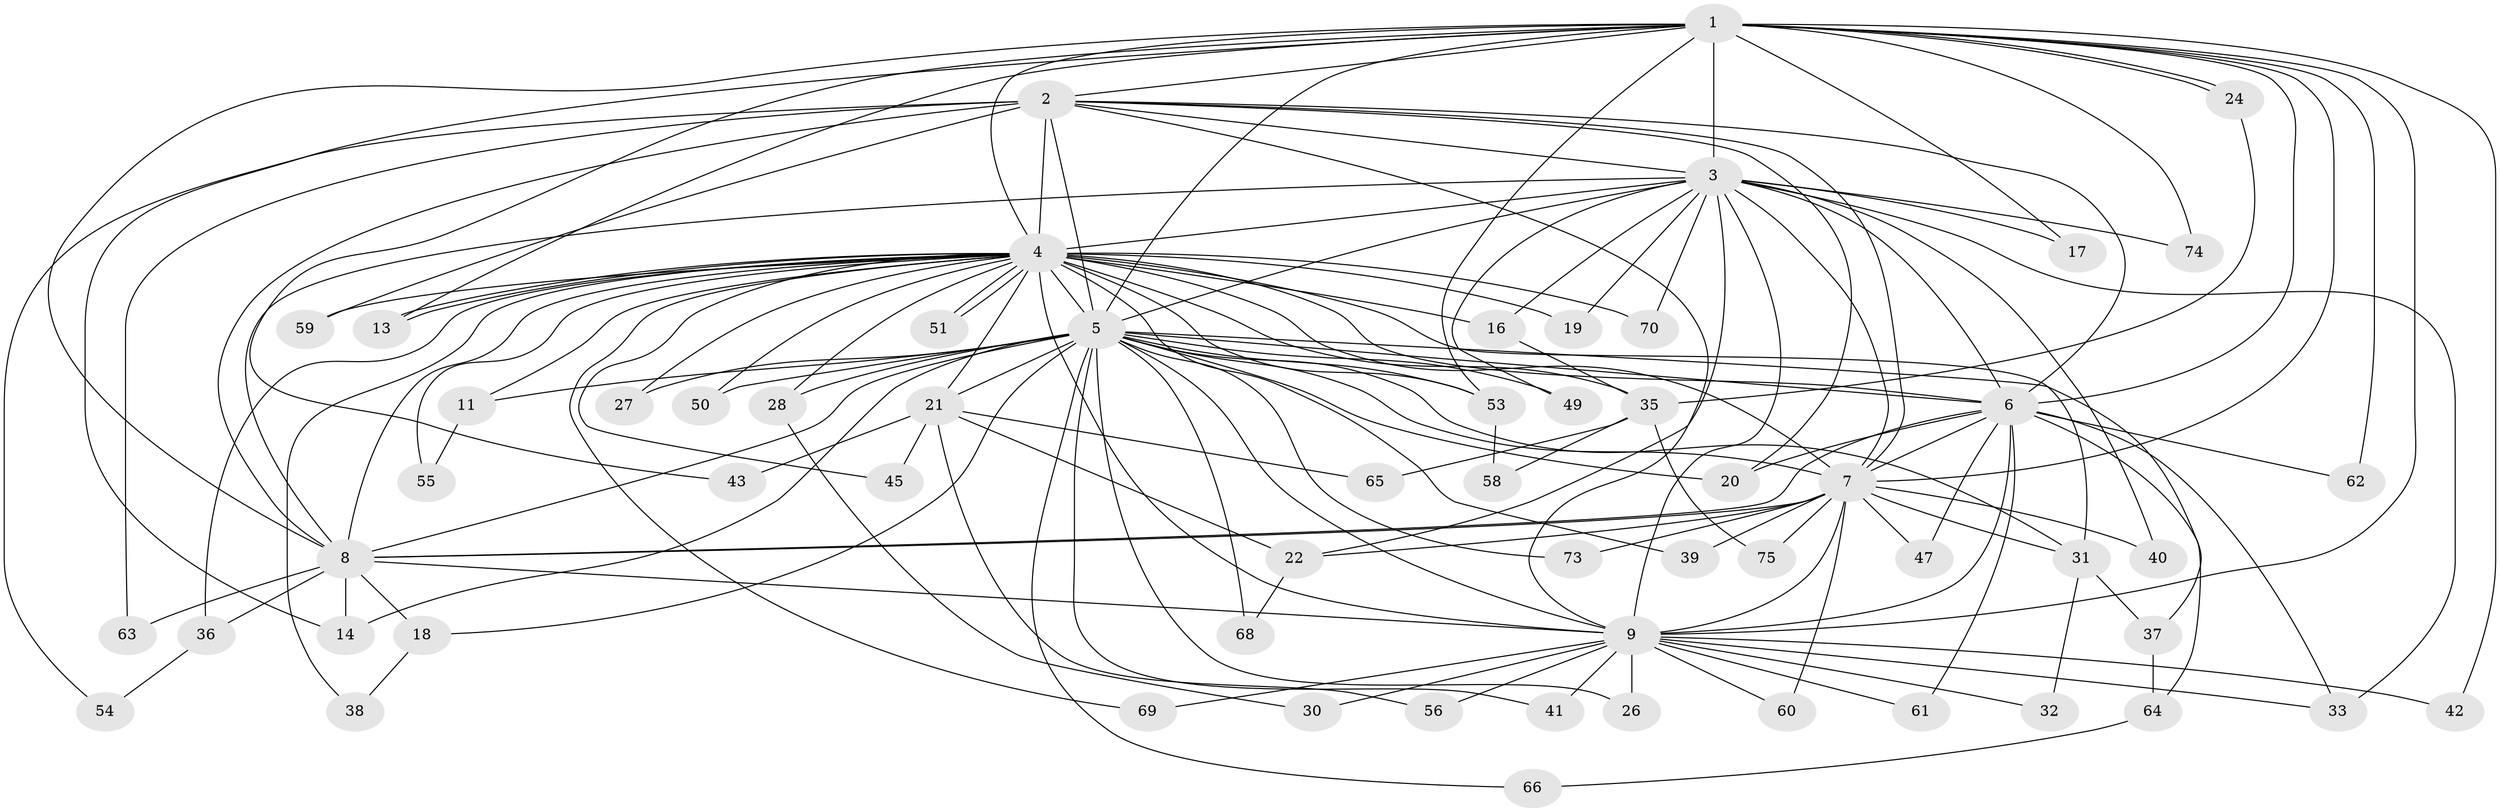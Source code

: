 // Generated by graph-tools (version 1.1) at 2025/23/03/03/25 07:23:36]
// undirected, 60 vertices, 146 edges
graph export_dot {
graph [start="1"]
  node [color=gray90,style=filled];
  1 [super="+23"];
  2 [super="+52"];
  3 [super="+12"];
  4 [super="+10"];
  5 [super="+15"];
  6 [super="+25"];
  7 [super="+76"];
  8 [super="+48"];
  9 [super="+72"];
  11;
  13;
  14 [super="+29"];
  16;
  17;
  18;
  19;
  20;
  21 [super="+57"];
  22 [super="+44"];
  24;
  26;
  27;
  28;
  30;
  31 [super="+71"];
  32;
  33 [super="+34"];
  35 [super="+46"];
  36;
  37;
  38;
  39;
  40;
  41;
  42;
  43;
  45;
  47 [super="+77"];
  49;
  50;
  51;
  53 [super="+67"];
  54;
  55;
  56;
  58;
  59;
  60;
  61;
  62;
  63;
  64;
  65;
  66;
  68;
  69;
  70;
  73;
  74;
  75;
  1 -- 2;
  1 -- 3;
  1 -- 4 [weight=2];
  1 -- 5;
  1 -- 6;
  1 -- 7;
  1 -- 8;
  1 -- 9;
  1 -- 14;
  1 -- 17;
  1 -- 24;
  1 -- 24;
  1 -- 43;
  1 -- 53;
  1 -- 62;
  1 -- 74;
  1 -- 42;
  1 -- 13;
  2 -- 3;
  2 -- 4 [weight=3];
  2 -- 5;
  2 -- 6;
  2 -- 7;
  2 -- 8 [weight=2];
  2 -- 9;
  2 -- 20;
  2 -- 54;
  2 -- 59;
  2 -- 63;
  3 -- 4 [weight=2];
  3 -- 5;
  3 -- 6;
  3 -- 7;
  3 -- 8;
  3 -- 9 [weight=2];
  3 -- 17;
  3 -- 19;
  3 -- 40;
  3 -- 49;
  3 -- 70;
  3 -- 74;
  3 -- 16;
  3 -- 33;
  3 -- 22;
  4 -- 5 [weight=3];
  4 -- 6 [weight=2];
  4 -- 7 [weight=2];
  4 -- 8 [weight=2];
  4 -- 9 [weight=2];
  4 -- 11;
  4 -- 13;
  4 -- 13;
  4 -- 16;
  4 -- 31;
  4 -- 35;
  4 -- 36;
  4 -- 38;
  4 -- 39;
  4 -- 50;
  4 -- 51;
  4 -- 51;
  4 -- 55;
  4 -- 59;
  4 -- 70;
  4 -- 69;
  4 -- 45;
  4 -- 19;
  4 -- 21 [weight=2];
  4 -- 27;
  4 -- 28;
  4 -- 53;
  5 -- 6;
  5 -- 7;
  5 -- 8;
  5 -- 9;
  5 -- 11;
  5 -- 18;
  5 -- 20;
  5 -- 21;
  5 -- 26;
  5 -- 27;
  5 -- 28;
  5 -- 37;
  5 -- 41;
  5 -- 49;
  5 -- 50;
  5 -- 53;
  5 -- 66;
  5 -- 68;
  5 -- 73;
  5 -- 31;
  5 -- 14;
  6 -- 7;
  6 -- 8;
  6 -- 9;
  6 -- 33;
  6 -- 61;
  6 -- 62;
  6 -- 64;
  6 -- 20;
  6 -- 47;
  7 -- 8;
  7 -- 9 [weight=2];
  7 -- 22;
  7 -- 31;
  7 -- 39;
  7 -- 40;
  7 -- 47 [weight=2];
  7 -- 60;
  7 -- 73;
  7 -- 75;
  8 -- 9;
  8 -- 14;
  8 -- 18;
  8 -- 36;
  8 -- 63;
  9 -- 26;
  9 -- 30;
  9 -- 32;
  9 -- 33;
  9 -- 41 [weight=2];
  9 -- 42;
  9 -- 56;
  9 -- 60;
  9 -- 61;
  9 -- 69;
  11 -- 55;
  16 -- 35;
  18 -- 38;
  21 -- 22;
  21 -- 43;
  21 -- 45;
  21 -- 56;
  21 -- 65;
  22 -- 68;
  24 -- 35;
  28 -- 30;
  31 -- 32;
  31 -- 37;
  35 -- 58;
  35 -- 75;
  35 -- 65;
  36 -- 54;
  37 -- 64;
  53 -- 58;
  64 -- 66;
}

